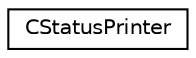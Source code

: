 digraph "Graphical Class Hierarchy"
{
 // INTERACTIVE_SVG=YES
  edge [fontname="Helvetica",fontsize="10",labelfontname="Helvetica",labelfontsize="10"];
  node [fontname="Helvetica",fontsize="10",shape=record];
  rankdir="LR";
  Node1 [label="CStatusPrinter",height=0.2,width=0.4,color="black", fillcolor="white", style="filled",URL="$da/da5/class_c_status_printer.html"];
}
